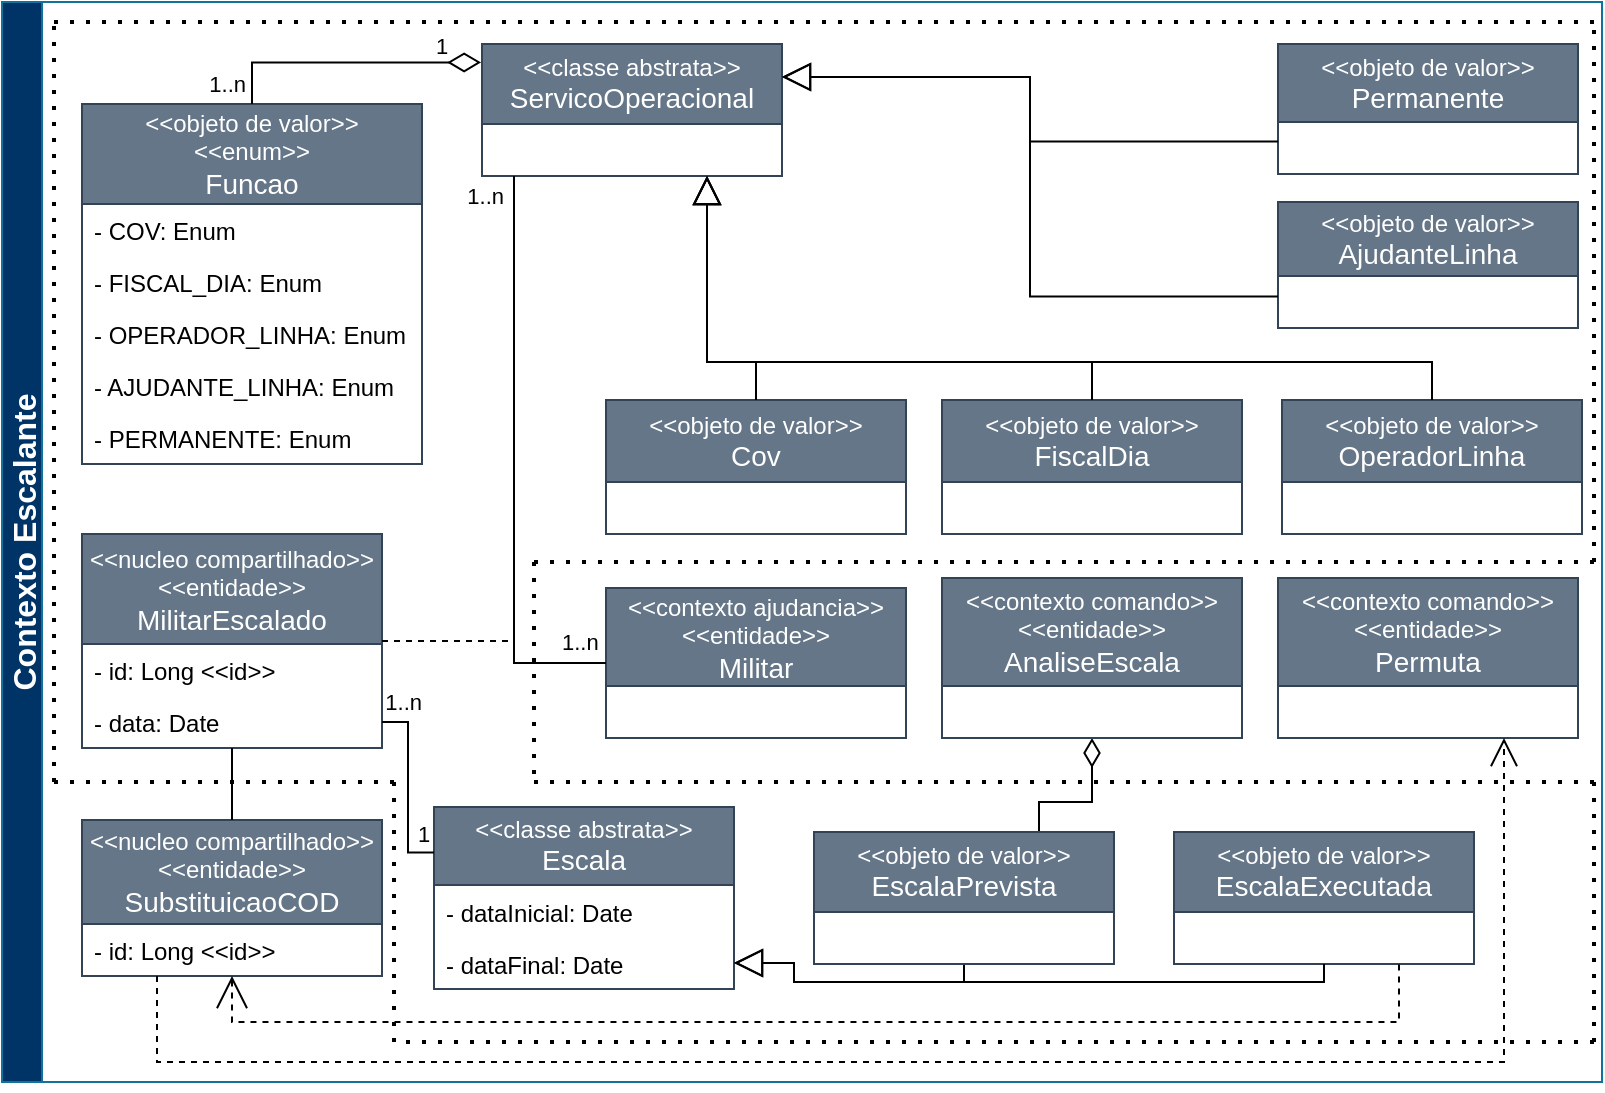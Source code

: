 <mxfile version="26.0.9">
  <diagram name="Página-1" id="mJ_B0rPFDPpI5rhPjDGr">
    <mxGraphModel dx="819" dy="476" grid="1" gridSize="10" guides="1" tooltips="1" connect="1" arrows="1" fold="1" page="1" pageScale="1" pageWidth="827" pageHeight="1169" math="0" shadow="0">
      <root>
        <mxCell id="0" />
        <mxCell id="1" parent="0" />
        <mxCell id="JYxsRkKmfjCoyZlYvtPY-12" value="&lt;div&gt;&lt;div&gt;&amp;lt;&amp;lt;contexto ajudancia&amp;gt;&amp;gt;&lt;/div&gt;&lt;/div&gt;&amp;lt;&amp;lt;entidade&amp;gt;&amp;gt;&lt;br&gt;&lt;font style=&quot;font-size: 14px;&quot;&gt;Militar&lt;/font&gt;" style="swimlane;fontStyle=0;childLayout=stackLayout;horizontal=1;startSize=49;fillColor=#647687;horizontalStack=0;resizeParent=1;resizeParentMax=0;resizeLast=0;collapsible=1;marginBottom=0;whiteSpace=wrap;html=1;fontColor=#ffffff;strokeColor=#314354;" parent="1" vertex="1">
          <mxGeometry x="316" y="303" width="150" height="75" as="geometry" />
        </mxCell>
        <mxCell id="GjpR1vbcMMokd3FTTjFa-43" value="&lt;div&gt;&amp;lt;&amp;lt;classe abstrata&amp;gt;&amp;gt;&lt;/div&gt;&lt;div&gt;&lt;font style=&quot;font-size: 14px;&quot;&gt;ServicoOperacional&lt;/font&gt;&lt;/div&gt;" style="swimlane;fontStyle=0;childLayout=stackLayout;horizontal=1;startSize=40;fillColor=#647687;horizontalStack=0;resizeParent=1;resizeParentMax=0;resizeLast=0;collapsible=1;marginBottom=0;whiteSpace=wrap;html=1;fontColor=#ffffff;strokeColor=#314354;" parent="1" vertex="1">
          <mxGeometry x="254" y="31" width="150" height="66" as="geometry" />
        </mxCell>
        <mxCell id="GjpR1vbcMMokd3FTTjFa-50" value="&amp;lt;&amp;lt;objeto de valor&amp;gt;&amp;gt;&lt;br&gt;&lt;font style=&quot;font-size: 14px;&quot;&gt;Cov&lt;/font&gt;" style="swimlane;fontStyle=0;childLayout=stackLayout;horizontal=1;startSize=41;fillColor=#647687;horizontalStack=0;resizeParent=1;resizeParentMax=0;resizeLast=0;collapsible=1;marginBottom=0;whiteSpace=wrap;html=1;fontColor=#ffffff;strokeColor=#314354;" parent="1" vertex="1">
          <mxGeometry x="316" y="209" width="150" height="67" as="geometry" />
        </mxCell>
        <mxCell id="GjpR1vbcMMokd3FTTjFa-52" value="&amp;lt;&amp;lt;objeto de valor&amp;gt;&amp;gt;&lt;br&gt;&lt;font style=&quot;font-size: 14px;&quot;&gt;FiscalDia&lt;/font&gt;" style="swimlane;fontStyle=0;childLayout=stackLayout;horizontal=1;startSize=41;fillColor=#647687;horizontalStack=0;resizeParent=1;resizeParentMax=0;resizeLast=0;collapsible=1;marginBottom=0;whiteSpace=wrap;html=1;fontColor=#ffffff;strokeColor=#314354;" parent="1" vertex="1">
          <mxGeometry x="484" y="209" width="150" height="67" as="geometry" />
        </mxCell>
        <mxCell id="GjpR1vbcMMokd3FTTjFa-53" value="&lt;div&gt;&amp;lt;&amp;lt;objeto de valor&amp;gt;&amp;gt;&lt;/div&gt;&lt;div&gt;&lt;font style=&quot;font-size: 14px;&quot;&gt;OperadorLinha&lt;/font&gt;&lt;/div&gt;" style="swimlane;fontStyle=0;childLayout=stackLayout;horizontal=1;startSize=41;fillColor=#647687;horizontalStack=0;resizeParent=1;resizeParentMax=0;resizeLast=0;collapsible=1;marginBottom=0;whiteSpace=wrap;html=1;fontColor=#ffffff;strokeColor=#314354;" parent="1" vertex="1">
          <mxGeometry x="654" y="209" width="150" height="67" as="geometry" />
        </mxCell>
        <mxCell id="GjpR1vbcMMokd3FTTjFa-54" value="&amp;lt;&amp;lt;objeto de valor&amp;gt;&amp;gt;&lt;br&gt;&lt;font style=&quot;font-size: 14px;&quot;&gt;AjudanteLinha&lt;/font&gt;" style="swimlane;fontStyle=0;childLayout=stackLayout;horizontal=1;startSize=37;fillColor=#647687;horizontalStack=0;resizeParent=1;resizeParentMax=0;resizeLast=0;collapsible=1;marginBottom=0;whiteSpace=wrap;html=1;fontColor=#ffffff;strokeColor=#314354;" parent="1" vertex="1">
          <mxGeometry x="652" y="110" width="150" height="63" as="geometry" />
        </mxCell>
        <mxCell id="GjpR1vbcMMokd3FTTjFa-55" value="&amp;lt;&amp;lt;objeto de valor&amp;gt;&amp;gt;&lt;br&gt;&lt;font style=&quot;font-size: 14px;&quot;&gt;Permanente&lt;/font&gt;" style="swimlane;fontStyle=0;childLayout=stackLayout;horizontal=1;startSize=39;fillColor=#647687;horizontalStack=0;resizeParent=1;resizeParentMax=0;resizeLast=0;collapsible=1;marginBottom=0;whiteSpace=wrap;html=1;fontColor=#ffffff;strokeColor=#314354;" parent="1" vertex="1">
          <mxGeometry x="652" y="31" width="150" height="65" as="geometry" />
        </mxCell>
        <mxCell id="GjpR1vbcMMokd3FTTjFa-56" value="" style="endArrow=block;html=1;endSize=12;startArrow=none;startSize=14;startFill=0;edgeStyle=orthogonalEdgeStyle;rounded=0;exitX=0;exitY=0.75;exitDx=0;exitDy=0;entryX=1;entryY=0.25;entryDx=0;entryDy=0;endFill=0;" parent="1" source="GjpR1vbcMMokd3FTTjFa-55" target="GjpR1vbcMMokd3FTTjFa-43" edge="1">
          <mxGeometry relative="1" as="geometry">
            <mxPoint x="507" y="30" as="sourcePoint" />
            <mxPoint x="424" y="158" as="targetPoint" />
          </mxGeometry>
        </mxCell>
        <mxCell id="GjpR1vbcMMokd3FTTjFa-59" value="" style="endArrow=block;html=1;endSize=12;startArrow=none;startSize=14;startFill=0;edgeStyle=orthogonalEdgeStyle;rounded=0;exitX=0;exitY=0.75;exitDx=0;exitDy=0;entryX=1;entryY=0.25;entryDx=0;entryDy=0;endFill=0;" parent="1" source="GjpR1vbcMMokd3FTTjFa-54" target="GjpR1vbcMMokd3FTTjFa-43" edge="1">
          <mxGeometry relative="1" as="geometry">
            <mxPoint x="662" y="70" as="sourcePoint" />
            <mxPoint x="304" y="121" as="targetPoint" />
          </mxGeometry>
        </mxCell>
        <mxCell id="GjpR1vbcMMokd3FTTjFa-60" value="" style="endArrow=block;html=1;endSize=12;startArrow=none;startSize=14;startFill=0;edgeStyle=orthogonalEdgeStyle;rounded=0;exitX=0.5;exitY=0;exitDx=0;exitDy=0;entryX=0.75;entryY=1;entryDx=0;entryDy=0;endFill=0;" parent="1" source="GjpR1vbcMMokd3FTTjFa-53" target="GjpR1vbcMMokd3FTTjFa-43" edge="1">
          <mxGeometry relative="1" as="geometry">
            <mxPoint x="662" y="152" as="sourcePoint" />
            <mxPoint x="214" y="160" as="targetPoint" />
            <Array as="points">
              <mxPoint x="729" y="190" />
              <mxPoint x="367" y="190" />
            </Array>
          </mxGeometry>
        </mxCell>
        <mxCell id="GjpR1vbcMMokd3FTTjFa-62" value="" style="endArrow=block;html=1;endSize=12;startArrow=none;startSize=14;startFill=0;edgeStyle=orthogonalEdgeStyle;rounded=0;exitX=0.5;exitY=0;exitDx=0;exitDy=0;entryX=0.75;entryY=1;entryDx=0;entryDy=0;endFill=0;" parent="1" source="GjpR1vbcMMokd3FTTjFa-52" target="GjpR1vbcMMokd3FTTjFa-43" edge="1">
          <mxGeometry relative="1" as="geometry">
            <mxPoint x="737" y="203" as="sourcePoint" />
            <mxPoint x="229" y="137" as="targetPoint" />
            <Array as="points">
              <mxPoint x="559" y="190" />
              <mxPoint x="367" y="190" />
            </Array>
          </mxGeometry>
        </mxCell>
        <mxCell id="GjpR1vbcMMokd3FTTjFa-63" value="" style="endArrow=block;html=1;endSize=12;startArrow=none;startSize=14;startFill=0;edgeStyle=orthogonalEdgeStyle;rounded=0;exitX=0.5;exitY=0;exitDx=0;exitDy=0;entryX=0.75;entryY=1;entryDx=0;entryDy=0;endFill=0;" parent="1" source="GjpR1vbcMMokd3FTTjFa-50" target="GjpR1vbcMMokd3FTTjFa-43" edge="1">
          <mxGeometry relative="1" as="geometry">
            <mxPoint x="567" y="203" as="sourcePoint" />
            <mxPoint x="229" y="137" as="targetPoint" />
            <Array as="points">
              <mxPoint x="391" y="190" />
              <mxPoint x="367" y="190" />
            </Array>
          </mxGeometry>
        </mxCell>
        <mxCell id="GjpR1vbcMMokd3FTTjFa-81" value="&lt;div&gt;&lt;div&gt;&lt;div&gt;&lt;div&gt;&amp;lt;&amp;lt;nucleo compartilhado&amp;gt;&amp;gt;&lt;/div&gt;&lt;/div&gt;&amp;lt;&amp;lt;entidade&amp;gt;&amp;gt;&lt;/div&gt;&lt;/div&gt;&lt;div&gt;&lt;font style=&quot;font-size: 14px;&quot;&gt;MilitarEscalado&lt;/font&gt;&lt;/div&gt;" style="swimlane;fontStyle=0;childLayout=stackLayout;horizontal=1;startSize=55;fillColor=#647687;horizontalStack=0;resizeParent=1;resizeParentMax=0;resizeLast=0;collapsible=1;marginBottom=0;whiteSpace=wrap;html=1;fontColor=#ffffff;strokeColor=#314354;" parent="1" vertex="1">
          <mxGeometry x="54" y="276" width="150" height="107" as="geometry" />
        </mxCell>
        <mxCell id="GjpR1vbcMMokd3FTTjFa-155" value="- id: Long &amp;lt;&amp;lt;id&amp;gt;&amp;gt;" style="text;strokeColor=none;fillColor=none;align=left;verticalAlign=top;spacingLeft=4;spacingRight=4;overflow=hidden;rotatable=0;points=[[0,0.5],[1,0.5]];portConstraint=eastwest;whiteSpace=wrap;html=1;" parent="GjpR1vbcMMokd3FTTjFa-81" vertex="1">
          <mxGeometry y="55" width="150" height="26" as="geometry" />
        </mxCell>
        <mxCell id="GjpR1vbcMMokd3FTTjFa-83" value="- data: Date" style="text;strokeColor=none;fillColor=none;align=left;verticalAlign=top;spacingLeft=4;spacingRight=4;overflow=hidden;rotatable=0;points=[[0,0.5],[1,0.5]];portConstraint=eastwest;whiteSpace=wrap;html=1;" parent="GjpR1vbcMMokd3FTTjFa-81" vertex="1">
          <mxGeometry y="81" width="150" height="26" as="geometry" />
        </mxCell>
        <mxCell id="GjpR1vbcMMokd3FTTjFa-96" value="" style="endArrow=none;html=1;endSize=12;startArrow=none;startSize=14;startFill=0;edgeStyle=orthogonalEdgeStyle;rounded=0;endFill=0;exitX=0;exitY=0.5;exitDx=0;exitDy=0;" parent="1" source="JYxsRkKmfjCoyZlYvtPY-12" target="GjpR1vbcMMokd3FTTjFa-43" edge="1">
          <mxGeometry relative="1" as="geometry">
            <mxPoint x="300" y="290" as="sourcePoint" />
            <mxPoint x="224" y="161" as="targetPoint" />
            <Array as="points">
              <mxPoint x="270" y="341" />
            </Array>
          </mxGeometry>
        </mxCell>
        <mxCell id="GjpR1vbcMMokd3FTTjFa-97" value="1..n" style="edgeLabel;resizable=0;html=1;align=left;verticalAlign=top;" parent="GjpR1vbcMMokd3FTTjFa-96" connectable="0" vertex="1">
          <mxGeometry x="-1" relative="1" as="geometry">
            <mxPoint x="-24" y="-24" as="offset" />
          </mxGeometry>
        </mxCell>
        <mxCell id="GjpR1vbcMMokd3FTTjFa-98" value="1..n" style="edgeLabel;resizable=0;html=1;align=right;verticalAlign=top;" parent="GjpR1vbcMMokd3FTTjFa-96" connectable="0" vertex="1">
          <mxGeometry x="1" relative="1" as="geometry">
            <mxPoint x="-5" y="-3" as="offset" />
          </mxGeometry>
        </mxCell>
        <mxCell id="GjpR1vbcMMokd3FTTjFa-101" value="&amp;lt;&amp;lt;objeto de valor&amp;gt;&amp;gt;&lt;br&gt;&amp;lt;&amp;lt;enum&amp;gt;&amp;gt;&lt;br&gt;&lt;font style=&quot;font-size: 14px;&quot;&gt;Funcao&lt;/font&gt;" style="swimlane;fontStyle=0;childLayout=stackLayout;horizontal=1;startSize=50;fillColor=#647687;horizontalStack=0;resizeParent=1;resizeParentMax=0;resizeLast=0;collapsible=1;marginBottom=0;whiteSpace=wrap;html=1;fontColor=#ffffff;strokeColor=#314354;" parent="1" vertex="1">
          <mxGeometry x="54" y="61" width="170" height="180" as="geometry">
            <mxRectangle x="50" y="430" width="90" height="30" as="alternateBounds" />
          </mxGeometry>
        </mxCell>
        <mxCell id="GjpR1vbcMMokd3FTTjFa-102" value="- COV: Enum" style="text;strokeColor=none;fillColor=none;align=left;verticalAlign=top;spacingLeft=4;spacingRight=4;overflow=hidden;rotatable=0;points=[[0,0.5],[1,0.5]];portConstraint=eastwest;whiteSpace=wrap;html=1;" parent="GjpR1vbcMMokd3FTTjFa-101" vertex="1">
          <mxGeometry y="50" width="170" height="26" as="geometry" />
        </mxCell>
        <mxCell id="GjpR1vbcMMokd3FTTjFa-103" value="- FISCAL_DIA: Enum" style="text;strokeColor=none;fillColor=none;align=left;verticalAlign=top;spacingLeft=4;spacingRight=4;overflow=hidden;rotatable=0;points=[[0,0.5],[1,0.5]];portConstraint=eastwest;whiteSpace=wrap;html=1;" parent="GjpR1vbcMMokd3FTTjFa-101" vertex="1">
          <mxGeometry y="76" width="170" height="26" as="geometry" />
        </mxCell>
        <mxCell id="GjpR1vbcMMokd3FTTjFa-104" value="- OPERADOR_LINHA: Enum" style="text;strokeColor=none;fillColor=none;align=left;verticalAlign=top;spacingLeft=4;spacingRight=4;overflow=hidden;rotatable=0;points=[[0,0.5],[1,0.5]];portConstraint=eastwest;whiteSpace=wrap;html=1;" parent="GjpR1vbcMMokd3FTTjFa-101" vertex="1">
          <mxGeometry y="102" width="170" height="26" as="geometry" />
        </mxCell>
        <mxCell id="GjpR1vbcMMokd3FTTjFa-105" value="- AJUDANTE_LINHA: Enum" style="text;strokeColor=none;fillColor=none;align=left;verticalAlign=top;spacingLeft=4;spacingRight=4;overflow=hidden;rotatable=0;points=[[0,0.5],[1,0.5]];portConstraint=eastwest;whiteSpace=wrap;html=1;" parent="GjpR1vbcMMokd3FTTjFa-101" vertex="1">
          <mxGeometry y="128" width="170" height="26" as="geometry" />
        </mxCell>
        <mxCell id="GjpR1vbcMMokd3FTTjFa-106" value="- PERMANENTE: Enum" style="text;strokeColor=none;fillColor=none;align=left;verticalAlign=top;spacingLeft=4;spacingRight=4;overflow=hidden;rotatable=0;points=[[0,0.5],[1,0.5]];portConstraint=eastwest;whiteSpace=wrap;html=1;" parent="GjpR1vbcMMokd3FTTjFa-101" vertex="1">
          <mxGeometry y="154" width="170" height="26" as="geometry" />
        </mxCell>
        <mxCell id="GjpR1vbcMMokd3FTTjFa-107" value="" style="endArrow=none;html=1;endSize=12;startArrow=diamondThin;startSize=14;startFill=0;edgeStyle=orthogonalEdgeStyle;rounded=0;exitX=-0.003;exitY=0.14;exitDx=0;exitDy=0;entryX=0.5;entryY=0;entryDx=0;entryDy=0;exitPerimeter=0;" parent="1" source="GjpR1vbcMMokd3FTTjFa-43" target="GjpR1vbcMMokd3FTTjFa-101" edge="1">
          <mxGeometry relative="1" as="geometry">
            <mxPoint x="214" y="31" as="sourcePoint" />
            <mxPoint x="214" y="-49" as="targetPoint" />
          </mxGeometry>
        </mxCell>
        <mxCell id="GjpR1vbcMMokd3FTTjFa-108" value="1" style="edgeLabel;resizable=0;html=1;align=left;verticalAlign=top;" parent="GjpR1vbcMMokd3FTTjFa-107" connectable="0" vertex="1">
          <mxGeometry x="-1" relative="1" as="geometry">
            <mxPoint x="-25" y="-21" as="offset" />
          </mxGeometry>
        </mxCell>
        <mxCell id="GjpR1vbcMMokd3FTTjFa-109" value="1..n" style="edgeLabel;resizable=0;html=1;align=right;verticalAlign=top;" parent="GjpR1vbcMMokd3FTTjFa-107" connectable="0" vertex="1">
          <mxGeometry x="1" relative="1" as="geometry">
            <mxPoint x="-3" y="-23" as="offset" />
          </mxGeometry>
        </mxCell>
        <mxCell id="GjpR1vbcMMokd3FTTjFa-110" value="" style="endArrow=none;html=1;endSize=12;startArrow=none;startSize=14;startFill=0;edgeStyle=orthogonalEdgeStyle;rounded=0;entryX=1;entryY=0.5;entryDx=0;entryDy=0;endFill=0;dashed=1;exitX=0;exitY=0.5;exitDx=0;exitDy=0;" parent="1" source="JYxsRkKmfjCoyZlYvtPY-12" target="GjpR1vbcMMokd3FTTjFa-81" edge="1">
          <mxGeometry relative="1" as="geometry">
            <mxPoint x="260" y="360" as="sourcePoint" />
            <mxPoint x="414" y="81" as="targetPoint" />
            <Array as="points">
              <mxPoint x="270" y="341" />
              <mxPoint x="270" y="329" />
            </Array>
          </mxGeometry>
        </mxCell>
        <mxCell id="GjpR1vbcMMokd3FTTjFa-111" value="&lt;div&gt;&amp;lt;&amp;lt;classe abstrata&amp;gt;&amp;gt;&lt;/div&gt;&lt;div&gt;&lt;font style=&quot;font-size: 14px;&quot;&gt;Escala&lt;/font&gt;&lt;/div&gt;" style="swimlane;fontStyle=0;childLayout=stackLayout;horizontal=1;startSize=39;fillColor=#647687;horizontalStack=0;resizeParent=1;resizeParentMax=0;resizeLast=0;collapsible=1;marginBottom=0;whiteSpace=wrap;html=1;fontColor=#ffffff;strokeColor=#314354;" parent="1" vertex="1">
          <mxGeometry x="230" y="412.5" width="150" height="91" as="geometry" />
        </mxCell>
        <mxCell id="Fb0Tkg7OSdV37n9p1Cup-12" value="- dataInicial: Date" style="text;strokeColor=none;fillColor=none;align=left;verticalAlign=top;spacingLeft=4;spacingRight=4;overflow=hidden;rotatable=0;points=[[0,0.5],[1,0.5]];portConstraint=eastwest;whiteSpace=wrap;html=1;" parent="GjpR1vbcMMokd3FTTjFa-111" vertex="1">
          <mxGeometry y="39" width="150" height="26" as="geometry" />
        </mxCell>
        <mxCell id="Fb0Tkg7OSdV37n9p1Cup-11" value="- dataFinal: Date" style="text;strokeColor=none;fillColor=none;align=left;verticalAlign=top;spacingLeft=4;spacingRight=4;overflow=hidden;rotatable=0;points=[[0,0.5],[1,0.5]];portConstraint=eastwest;whiteSpace=wrap;html=1;" parent="GjpR1vbcMMokd3FTTjFa-111" vertex="1">
          <mxGeometry y="65" width="150" height="26" as="geometry" />
        </mxCell>
        <mxCell id="GjpR1vbcMMokd3FTTjFa-115" value="" style="endArrow=none;html=1;endSize=12;startArrow=none;startSize=14;startFill=0;edgeStyle=orthogonalEdgeStyle;rounded=0;exitX=0;exitY=0.25;exitDx=0;exitDy=0;entryX=1;entryY=0.5;entryDx=0;entryDy=0;" parent="1" source="GjpR1vbcMMokd3FTTjFa-111" target="GjpR1vbcMMokd3FTTjFa-83" edge="1">
          <mxGeometry relative="1" as="geometry">
            <mxPoint x="164" y="580" as="sourcePoint" />
            <mxPoint x="129" y="487" as="targetPoint" />
          </mxGeometry>
        </mxCell>
        <mxCell id="GjpR1vbcMMokd3FTTjFa-116" value="1" style="edgeLabel;resizable=0;html=1;align=left;verticalAlign=top;" parent="GjpR1vbcMMokd3FTTjFa-115" connectable="0" vertex="1">
          <mxGeometry x="-1" relative="1" as="geometry">
            <mxPoint x="-10" y="-22" as="offset" />
          </mxGeometry>
        </mxCell>
        <mxCell id="GjpR1vbcMMokd3FTTjFa-117" value="1..n" style="edgeLabel;resizable=0;html=1;align=right;verticalAlign=top;" parent="GjpR1vbcMMokd3FTTjFa-115" connectable="0" vertex="1">
          <mxGeometry x="1" relative="1" as="geometry">
            <mxPoint x="21" y="-23" as="offset" />
          </mxGeometry>
        </mxCell>
        <mxCell id="GjpR1vbcMMokd3FTTjFa-122" value="" style="endArrow=diamondThin;html=1;endSize=12;startArrow=none;startSize=14;startFill=0;edgeStyle=orthogonalEdgeStyle;rounded=0;exitX=0.75;exitY=0;exitDx=0;exitDy=0;endFill=0;" parent="1" source="GjpR1vbcMMokd3FTTjFa-125" target="Fb0Tkg7OSdV37n9p1Cup-13" edge="1">
          <mxGeometry relative="1" as="geometry">
            <mxPoint x="423.5" y="510" as="sourcePoint" />
            <mxPoint x="537.5" y="491" as="targetPoint" />
            <Array as="points">
              <mxPoint x="533" y="410" />
              <mxPoint x="559" y="410" />
            </Array>
          </mxGeometry>
        </mxCell>
        <mxCell id="GjpR1vbcMMokd3FTTjFa-129" value="" style="endArrow=block;html=1;endSize=12;startArrow=none;startSize=14;startFill=0;edgeStyle=orthogonalEdgeStyle;rounded=0;exitX=0.5;exitY=1;exitDx=0;exitDy=0;endFill=0;entryX=1;entryY=0.5;entryDx=0;entryDy=0;" parent="1" source="GjpR1vbcMMokd3FTTjFa-125" target="Fb0Tkg7OSdV37n9p1Cup-11" edge="1">
          <mxGeometry relative="1" as="geometry">
            <mxPoint x="328" y="663" as="sourcePoint" />
            <mxPoint x="304" y="581" as="targetPoint" />
            <Array as="points">
              <mxPoint x="495" y="500" />
              <mxPoint x="410" y="500" />
              <mxPoint x="410" y="491" />
            </Array>
          </mxGeometry>
        </mxCell>
        <mxCell id="GjpR1vbcMMokd3FTTjFa-130" value="&amp;lt;&amp;lt;objeto de valor&amp;gt;&amp;gt;&lt;br&gt;&lt;font style=&quot;font-size: 14px;&quot;&gt;EscalaExecutada&lt;/font&gt;" style="swimlane;fontStyle=0;childLayout=stackLayout;horizontal=1;startSize=40;fillColor=#647687;horizontalStack=0;resizeParent=1;resizeParentMax=0;resizeLast=0;collapsible=1;marginBottom=0;whiteSpace=wrap;html=1;fontColor=#ffffff;strokeColor=#314354;" parent="1" vertex="1">
          <mxGeometry x="600" y="425" width="150" height="66" as="geometry" />
        </mxCell>
        <mxCell id="GjpR1vbcMMokd3FTTjFa-132" value="" style="endArrow=block;html=1;endSize=12;startArrow=none;startSize=14;startFill=0;edgeStyle=orthogonalEdgeStyle;rounded=0;endFill=0;entryX=1;entryY=0.5;entryDx=0;entryDy=0;exitX=0.5;exitY=1;exitDx=0;exitDy=0;" parent="1" source="GjpR1vbcMMokd3FTTjFa-130" target="Fb0Tkg7OSdV37n9p1Cup-11" edge="1">
          <mxGeometry relative="1" as="geometry">
            <mxPoint x="580" y="561" as="sourcePoint" />
            <mxPoint x="564" y="546" as="targetPoint" />
            <Array as="points">
              <mxPoint x="675" y="500" />
              <mxPoint x="410" y="500" />
              <mxPoint x="410" y="491" />
            </Array>
          </mxGeometry>
        </mxCell>
        <mxCell id="999DKJYe4rII8vCywRU1-1" value="Contexto Escalante" style="swimlane;startSize=20;horizontal=0;childLayout=treeLayout;horizontalTree=1;sortEdges=1;resizable=1;containerType=tree;fontSize=16;fillColor=#003366;strokeColor=#10739e;fontColor=#FFFFFF;" parent="1" vertex="1">
          <mxGeometry x="14" y="10" width="800" height="540" as="geometry">
            <mxRectangle x="14" y="10" width="40" height="130" as="alternateBounds" />
          </mxGeometry>
        </mxCell>
        <mxCell id="GjpR1vbcMMokd3FTTjFa-125" value="&lt;div&gt;&amp;lt;&amp;lt;objeto de valor&amp;gt;&amp;gt;&lt;br&gt;&lt;font style=&quot;font-size: 14px;&quot;&gt;EscalaPrevista&lt;/font&gt;&lt;/div&gt;" style="swimlane;fontStyle=0;childLayout=stackLayout;horizontal=1;startSize=40;fillColor=#647687;horizontalStack=0;resizeParent=1;resizeParentMax=0;resizeLast=0;collapsible=1;marginBottom=0;whiteSpace=wrap;html=1;fontColor=#ffffff;strokeColor=#314354;" parent="1" vertex="1">
          <mxGeometry x="420" y="425" width="150" height="66" as="geometry" />
        </mxCell>
        <mxCell id="Fb0Tkg7OSdV37n9p1Cup-13" value="&lt;div&gt;&lt;div&gt;&lt;div&gt;&lt;div&gt;&amp;lt;&amp;lt;contexto comando&amp;gt;&amp;gt;&lt;/div&gt;&lt;/div&gt;&lt;/div&gt;&lt;/div&gt;&lt;div&gt;&amp;lt;&amp;lt;entidade&amp;gt;&amp;gt;&lt;br&gt;&lt;font style=&quot;font-size: 14px;&quot;&gt;AnaliseEscala&lt;/font&gt;&lt;/div&gt;" style="swimlane;fontStyle=0;childLayout=stackLayout;horizontal=1;startSize=54;fillColor=#647687;horizontalStack=0;resizeParent=1;resizeParentMax=0;resizeLast=0;collapsible=1;marginBottom=0;whiteSpace=wrap;html=1;fontColor=#ffffff;strokeColor=#314354;" parent="1" vertex="1">
          <mxGeometry x="484" y="298" width="150" height="80" as="geometry" />
        </mxCell>
        <mxCell id="Fb0Tkg7OSdV37n9p1Cup-16" value="&lt;div&gt;&lt;div&gt;&lt;div&gt;&lt;div&gt;&lt;div&gt;&lt;div&gt;&lt;div&gt;&lt;div&gt;&amp;lt;&amp;lt;contexto comando&amp;gt;&amp;gt;&lt;/div&gt;&lt;/div&gt;&lt;/div&gt;&lt;/div&gt;&lt;/div&gt;&lt;/div&gt;&lt;/div&gt;&lt;/div&gt;&lt;div&gt;&amp;lt;&amp;lt;entidade&amp;gt;&amp;gt;&lt;br&gt;&lt;font style=&quot;font-size: 14px;&quot;&gt;Permuta&lt;/font&gt;&lt;/div&gt;" style="swimlane;fontStyle=0;childLayout=stackLayout;horizontal=1;startSize=54;fillColor=#647687;horizontalStack=0;resizeParent=1;resizeParentMax=0;resizeLast=0;collapsible=1;marginBottom=0;whiteSpace=wrap;html=1;fontColor=#ffffff;strokeColor=#314354;" parent="1" vertex="1">
          <mxGeometry x="652" y="298" width="150" height="80" as="geometry" />
        </mxCell>
        <mxCell id="6mrFlymjK6HMBsRBVsdq-2" value="" style="endArrow=none;dashed=1;html=1;dashPattern=1 3;strokeWidth=2;rounded=0;entryX=0;entryY=0;entryDx=0;entryDy=0;" parent="1" edge="1">
          <mxGeometry width="50" height="50" relative="1" as="geometry">
            <mxPoint x="40" y="400" as="sourcePoint" />
            <mxPoint x="40" y="20.0" as="targetPoint" />
          </mxGeometry>
        </mxCell>
        <mxCell id="6mrFlymjK6HMBsRBVsdq-3" value="" style="endArrow=none;dashed=1;html=1;dashPattern=1 3;strokeWidth=2;rounded=0;entryX=1;entryY=0;entryDx=0;entryDy=0;exitX=1;exitY=0;exitDx=0;exitDy=0;" parent="1" edge="1">
          <mxGeometry width="50" height="50" relative="1" as="geometry">
            <mxPoint x="810" y="290" as="sourcePoint" />
            <mxPoint x="810" y="20.0" as="targetPoint" />
          </mxGeometry>
        </mxCell>
        <mxCell id="6mrFlymjK6HMBsRBVsdq-4" value="" style="endArrow=none;dashed=1;html=1;dashPattern=1 3;strokeWidth=2;rounded=0;exitX=1;exitY=1;exitDx=0;exitDy=0;" parent="1" edge="1">
          <mxGeometry width="50" height="50" relative="1" as="geometry">
            <mxPoint x="810" y="530" as="sourcePoint" />
            <mxPoint x="210" y="530" as="targetPoint" />
          </mxGeometry>
        </mxCell>
        <mxCell id="6mrFlymjK6HMBsRBVsdq-5" value="" style="endArrow=none;dashed=1;html=1;dashPattern=1 3;strokeWidth=2;rounded=0;exitX=1;exitY=0;exitDx=0;exitDy=0;entryX=0;entryY=0;entryDx=0;entryDy=0;" parent="1" edge="1">
          <mxGeometry width="50" height="50" relative="1" as="geometry">
            <mxPoint x="810" y="20.0" as="sourcePoint" />
            <mxPoint x="40" y="20.0" as="targetPoint" />
          </mxGeometry>
        </mxCell>
        <mxCell id="6mrFlymjK6HMBsRBVsdq-7" value="" style="endArrow=none;dashed=1;html=1;dashPattern=1 3;strokeWidth=2;rounded=0;entryX=1;entryY=1;entryDx=0;entryDy=0;" parent="1" edge="1">
          <mxGeometry width="50" height="50" relative="1" as="geometry">
            <mxPoint x="810" y="530" as="sourcePoint" />
            <mxPoint x="810.0" y="400" as="targetPoint" />
          </mxGeometry>
        </mxCell>
        <mxCell id="6mrFlymjK6HMBsRBVsdq-8" value="" style="endArrow=none;dashed=1;html=1;dashPattern=1 3;strokeWidth=2;rounded=0;exitX=1;exitY=1;exitDx=0;exitDy=0;entryX=0;entryY=1;entryDx=0;entryDy=0;" parent="1" edge="1">
          <mxGeometry width="50" height="50" relative="1" as="geometry">
            <mxPoint x="810.0" y="400" as="sourcePoint" />
            <mxPoint x="280.0" y="400" as="targetPoint" />
          </mxGeometry>
        </mxCell>
        <mxCell id="6mrFlymjK6HMBsRBVsdq-9" value="" style="endArrow=none;dashed=1;html=1;dashPattern=1 3;strokeWidth=2;rounded=0;exitX=1;exitY=0;exitDx=0;exitDy=0;entryX=0;entryY=0;entryDx=0;entryDy=0;" parent="1" edge="1">
          <mxGeometry width="50" height="50" relative="1" as="geometry">
            <mxPoint x="810" y="290" as="sourcePoint" />
            <mxPoint x="280.0" y="290" as="targetPoint" />
          </mxGeometry>
        </mxCell>
        <mxCell id="6mrFlymjK6HMBsRBVsdq-10" value="" style="endArrow=none;dashed=1;html=1;dashPattern=1 3;strokeWidth=2;rounded=0;exitX=0;exitY=0;exitDx=0;exitDy=0;entryX=0;entryY=1;entryDx=0;entryDy=0;" parent="1" edge="1">
          <mxGeometry width="50" height="50" relative="1" as="geometry">
            <mxPoint x="280.0" y="290" as="sourcePoint" />
            <mxPoint x="280.0" y="400" as="targetPoint" />
          </mxGeometry>
        </mxCell>
        <mxCell id="1UgaWZRyyf2r-8w5_c3n-1" value="&lt;div&gt;&lt;div&gt;&amp;lt;&amp;lt;nucleo compartilhado&amp;gt;&amp;gt;&lt;/div&gt;&amp;lt;&amp;lt;entidade&amp;gt;&amp;gt;&lt;/div&gt;&lt;div&gt;&lt;span style=&quot;font-size: 14px;&quot;&gt;SubstituicaoCOD&lt;/span&gt;&lt;br&gt;&lt;/div&gt;" style="swimlane;fontStyle=0;childLayout=stackLayout;horizontal=1;startSize=52;fillColor=#647687;horizontalStack=0;resizeParent=1;resizeParentMax=0;resizeLast=0;collapsible=1;marginBottom=0;whiteSpace=wrap;html=1;fontColor=#ffffff;strokeColor=#314354;" parent="1" vertex="1">
          <mxGeometry x="54" y="419" width="150" height="78" as="geometry" />
        </mxCell>
        <mxCell id="1UgaWZRyyf2r-8w5_c3n-2" value="- id: Long &amp;lt;&amp;lt;id&amp;gt;&amp;gt;" style="text;strokeColor=none;fillColor=none;align=left;verticalAlign=top;spacingLeft=4;spacingRight=4;overflow=hidden;rotatable=0;points=[[0,0.5],[1,0.5]];portConstraint=eastwest;whiteSpace=wrap;html=1;" parent="1UgaWZRyyf2r-8w5_c3n-1" vertex="1">
          <mxGeometry y="52" width="150" height="26" as="geometry" />
        </mxCell>
        <mxCell id="1UgaWZRyyf2r-8w5_c3n-4" value="" style="endArrow=none;html=1;endSize=12;startArrow=none;startSize=14;startFill=0;edgeStyle=orthogonalEdgeStyle;rounded=0;entryX=0.5;entryY=1;entryDx=0;entryDy=0;exitX=0.5;exitY=0;exitDx=0;exitDy=0;" parent="1" source="1UgaWZRyyf2r-8w5_c3n-1" target="GjpR1vbcMMokd3FTTjFa-81" edge="1">
          <mxGeometry relative="1" as="geometry">
            <mxPoint x="110" y="400" as="sourcePoint" />
            <mxPoint x="214" y="380" as="targetPoint" />
          </mxGeometry>
        </mxCell>
        <mxCell id="1UgaWZRyyf2r-8w5_c3n-7" value="" style="endArrow=none;html=1;endSize=12;startArrow=open;startSize=14;startFill=0;edgeStyle=orthogonalEdgeStyle;rounded=0;entryX=0.75;entryY=1;entryDx=0;entryDy=0;dashed=1;exitX=0.5;exitY=1;exitDx=0;exitDy=0;" parent="1" source="1UgaWZRyyf2r-8w5_c3n-1" target="GjpR1vbcMMokd3FTTjFa-130" edge="1">
          <mxGeometry relative="1" as="geometry">
            <mxPoint x="160" y="520" as="sourcePoint" />
            <mxPoint x="760" y="468" as="targetPoint" />
            <Array as="points">
              <mxPoint x="129" y="520" />
              <mxPoint x="712" y="520" />
            </Array>
          </mxGeometry>
        </mxCell>
        <mxCell id="1UgaWZRyyf2r-8w5_c3n-8" value="" style="endArrow=none;dashed=1;html=1;dashPattern=1 3;strokeWidth=2;rounded=0;entryX=0;entryY=1;entryDx=0;entryDy=0;" parent="1" edge="1">
          <mxGeometry width="50" height="50" relative="1" as="geometry">
            <mxPoint x="210" y="400" as="sourcePoint" />
            <mxPoint x="40.0" y="400" as="targetPoint" />
          </mxGeometry>
        </mxCell>
        <mxCell id="1UgaWZRyyf2r-8w5_c3n-9" value="" style="endArrow=none;dashed=1;html=1;dashPattern=1 3;strokeWidth=2;rounded=0;entryX=1;entryY=1;entryDx=0;entryDy=0;" parent="1" edge="1">
          <mxGeometry width="50" height="50" relative="1" as="geometry">
            <mxPoint x="210" y="530" as="sourcePoint" />
            <mxPoint x="210.0" y="400" as="targetPoint" />
          </mxGeometry>
        </mxCell>
        <mxCell id="_LS769MWI_q-DxgAdvKf-1" value="" style="endArrow=open;html=1;endSize=12;startArrow=none;startSize=14;startFill=0;edgeStyle=orthogonalEdgeStyle;rounded=0;endFill=0;exitX=0.25;exitY=1;exitDx=0;exitDy=0;entryX=0.75;entryY=1;entryDx=0;entryDy=0;dashed=1;" edge="1" parent="1" source="1UgaWZRyyf2r-8w5_c3n-1" target="Fb0Tkg7OSdV37n9p1Cup-16">
          <mxGeometry relative="1" as="geometry">
            <mxPoint x="110" y="610" as="sourcePoint" />
            <mxPoint x="427" y="561" as="targetPoint" />
            <Array as="points">
              <mxPoint x="92" y="540" />
              <mxPoint x="765" y="540" />
              <mxPoint x="765" y="378" />
            </Array>
          </mxGeometry>
        </mxCell>
      </root>
    </mxGraphModel>
  </diagram>
</mxfile>
